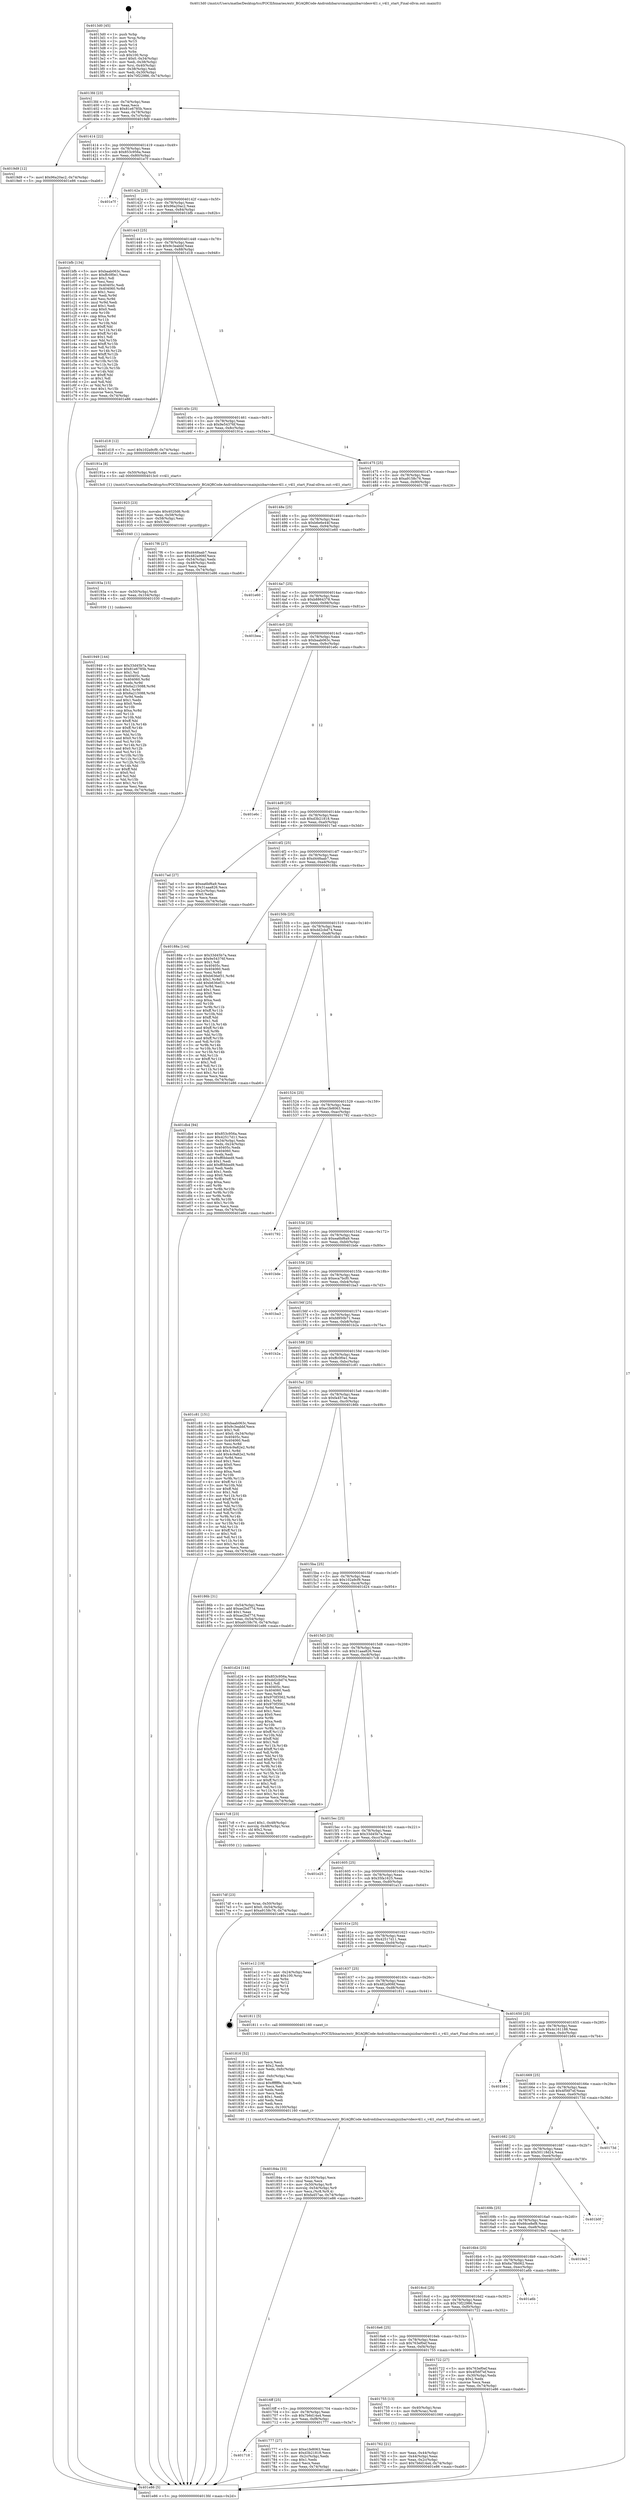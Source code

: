 digraph "0x4013d0" {
  label = "0x4013d0 (/mnt/c/Users/mathe/Desktop/tcc/POCII/binaries/extr_BGAQRCode-Androidzbarsrcmainjnizbarvideov4l1.c_v4l1_start_Final-ollvm.out::main(0))"
  labelloc = "t"
  node[shape=record]

  Entry [label="",width=0.3,height=0.3,shape=circle,fillcolor=black,style=filled]
  "0x4013fd" [label="{
     0x4013fd [23]\l
     | [instrs]\l
     &nbsp;&nbsp;0x4013fd \<+3\>: mov -0x74(%rbp),%eax\l
     &nbsp;&nbsp;0x401400 \<+2\>: mov %eax,%ecx\l
     &nbsp;&nbsp;0x401402 \<+6\>: sub $0x81e6785b,%ecx\l
     &nbsp;&nbsp;0x401408 \<+3\>: mov %eax,-0x78(%rbp)\l
     &nbsp;&nbsp;0x40140b \<+3\>: mov %ecx,-0x7c(%rbp)\l
     &nbsp;&nbsp;0x40140e \<+6\>: je 00000000004019d9 \<main+0x609\>\l
  }"]
  "0x4019d9" [label="{
     0x4019d9 [12]\l
     | [instrs]\l
     &nbsp;&nbsp;0x4019d9 \<+7\>: movl $0x96a20ac2,-0x74(%rbp)\l
     &nbsp;&nbsp;0x4019e0 \<+5\>: jmp 0000000000401e86 \<main+0xab6\>\l
  }"]
  "0x401414" [label="{
     0x401414 [22]\l
     | [instrs]\l
     &nbsp;&nbsp;0x401414 \<+5\>: jmp 0000000000401419 \<main+0x49\>\l
     &nbsp;&nbsp;0x401419 \<+3\>: mov -0x78(%rbp),%eax\l
     &nbsp;&nbsp;0x40141c \<+5\>: sub $0x853c956a,%eax\l
     &nbsp;&nbsp;0x401421 \<+3\>: mov %eax,-0x80(%rbp)\l
     &nbsp;&nbsp;0x401424 \<+6\>: je 0000000000401e7f \<main+0xaaf\>\l
  }"]
  Exit [label="",width=0.3,height=0.3,shape=circle,fillcolor=black,style=filled,peripheries=2]
  "0x401e7f" [label="{
     0x401e7f\l
  }", style=dashed]
  "0x40142a" [label="{
     0x40142a [25]\l
     | [instrs]\l
     &nbsp;&nbsp;0x40142a \<+5\>: jmp 000000000040142f \<main+0x5f\>\l
     &nbsp;&nbsp;0x40142f \<+3\>: mov -0x78(%rbp),%eax\l
     &nbsp;&nbsp;0x401432 \<+5\>: sub $0x96a20ac2,%eax\l
     &nbsp;&nbsp;0x401437 \<+6\>: mov %eax,-0x84(%rbp)\l
     &nbsp;&nbsp;0x40143d \<+6\>: je 0000000000401bfb \<main+0x82b\>\l
  }"]
  "0x401949" [label="{
     0x401949 [144]\l
     | [instrs]\l
     &nbsp;&nbsp;0x401949 \<+5\>: mov $0x33d45b7a,%eax\l
     &nbsp;&nbsp;0x40194e \<+5\>: mov $0x81e6785b,%esi\l
     &nbsp;&nbsp;0x401953 \<+2\>: mov $0x1,%cl\l
     &nbsp;&nbsp;0x401955 \<+7\>: mov 0x40405c,%edx\l
     &nbsp;&nbsp;0x40195c \<+8\>: mov 0x404060,%r8d\l
     &nbsp;&nbsp;0x401964 \<+3\>: mov %edx,%r9d\l
     &nbsp;&nbsp;0x401967 \<+7\>: add $0x6a215088,%r9d\l
     &nbsp;&nbsp;0x40196e \<+4\>: sub $0x1,%r9d\l
     &nbsp;&nbsp;0x401972 \<+7\>: sub $0x6a215088,%r9d\l
     &nbsp;&nbsp;0x401979 \<+4\>: imul %r9d,%edx\l
     &nbsp;&nbsp;0x40197d \<+3\>: and $0x1,%edx\l
     &nbsp;&nbsp;0x401980 \<+3\>: cmp $0x0,%edx\l
     &nbsp;&nbsp;0x401983 \<+4\>: sete %r10b\l
     &nbsp;&nbsp;0x401987 \<+4\>: cmp $0xa,%r8d\l
     &nbsp;&nbsp;0x40198b \<+4\>: setl %r11b\l
     &nbsp;&nbsp;0x40198f \<+3\>: mov %r10b,%bl\l
     &nbsp;&nbsp;0x401992 \<+3\>: xor $0xff,%bl\l
     &nbsp;&nbsp;0x401995 \<+3\>: mov %r11b,%r14b\l
     &nbsp;&nbsp;0x401998 \<+4\>: xor $0xff,%r14b\l
     &nbsp;&nbsp;0x40199c \<+3\>: xor $0x0,%cl\l
     &nbsp;&nbsp;0x40199f \<+3\>: mov %bl,%r15b\l
     &nbsp;&nbsp;0x4019a2 \<+4\>: and $0x0,%r15b\l
     &nbsp;&nbsp;0x4019a6 \<+3\>: and %cl,%r10b\l
     &nbsp;&nbsp;0x4019a9 \<+3\>: mov %r14b,%r12b\l
     &nbsp;&nbsp;0x4019ac \<+4\>: and $0x0,%r12b\l
     &nbsp;&nbsp;0x4019b0 \<+3\>: and %cl,%r11b\l
     &nbsp;&nbsp;0x4019b3 \<+3\>: or %r10b,%r15b\l
     &nbsp;&nbsp;0x4019b6 \<+3\>: or %r11b,%r12b\l
     &nbsp;&nbsp;0x4019b9 \<+3\>: xor %r12b,%r15b\l
     &nbsp;&nbsp;0x4019bc \<+3\>: or %r14b,%bl\l
     &nbsp;&nbsp;0x4019bf \<+3\>: xor $0xff,%bl\l
     &nbsp;&nbsp;0x4019c2 \<+3\>: or $0x0,%cl\l
     &nbsp;&nbsp;0x4019c5 \<+2\>: and %cl,%bl\l
     &nbsp;&nbsp;0x4019c7 \<+3\>: or %bl,%r15b\l
     &nbsp;&nbsp;0x4019ca \<+4\>: test $0x1,%r15b\l
     &nbsp;&nbsp;0x4019ce \<+3\>: cmovne %esi,%eax\l
     &nbsp;&nbsp;0x4019d1 \<+3\>: mov %eax,-0x74(%rbp)\l
     &nbsp;&nbsp;0x4019d4 \<+5\>: jmp 0000000000401e86 \<main+0xab6\>\l
  }"]
  "0x401bfb" [label="{
     0x401bfb [134]\l
     | [instrs]\l
     &nbsp;&nbsp;0x401bfb \<+5\>: mov $0xbaab063c,%eax\l
     &nbsp;&nbsp;0x401c00 \<+5\>: mov $0xffc0f0e1,%ecx\l
     &nbsp;&nbsp;0x401c05 \<+2\>: mov $0x1,%dl\l
     &nbsp;&nbsp;0x401c07 \<+2\>: xor %esi,%esi\l
     &nbsp;&nbsp;0x401c09 \<+7\>: mov 0x40405c,%edi\l
     &nbsp;&nbsp;0x401c10 \<+8\>: mov 0x404060,%r8d\l
     &nbsp;&nbsp;0x401c18 \<+3\>: sub $0x1,%esi\l
     &nbsp;&nbsp;0x401c1b \<+3\>: mov %edi,%r9d\l
     &nbsp;&nbsp;0x401c1e \<+3\>: add %esi,%r9d\l
     &nbsp;&nbsp;0x401c21 \<+4\>: imul %r9d,%edi\l
     &nbsp;&nbsp;0x401c25 \<+3\>: and $0x1,%edi\l
     &nbsp;&nbsp;0x401c28 \<+3\>: cmp $0x0,%edi\l
     &nbsp;&nbsp;0x401c2b \<+4\>: sete %r10b\l
     &nbsp;&nbsp;0x401c2f \<+4\>: cmp $0xa,%r8d\l
     &nbsp;&nbsp;0x401c33 \<+4\>: setl %r11b\l
     &nbsp;&nbsp;0x401c37 \<+3\>: mov %r10b,%bl\l
     &nbsp;&nbsp;0x401c3a \<+3\>: xor $0xff,%bl\l
     &nbsp;&nbsp;0x401c3d \<+3\>: mov %r11b,%r14b\l
     &nbsp;&nbsp;0x401c40 \<+4\>: xor $0xff,%r14b\l
     &nbsp;&nbsp;0x401c44 \<+3\>: xor $0x1,%dl\l
     &nbsp;&nbsp;0x401c47 \<+3\>: mov %bl,%r15b\l
     &nbsp;&nbsp;0x401c4a \<+4\>: and $0xff,%r15b\l
     &nbsp;&nbsp;0x401c4e \<+3\>: and %dl,%r10b\l
     &nbsp;&nbsp;0x401c51 \<+3\>: mov %r14b,%r12b\l
     &nbsp;&nbsp;0x401c54 \<+4\>: and $0xff,%r12b\l
     &nbsp;&nbsp;0x401c58 \<+3\>: and %dl,%r11b\l
     &nbsp;&nbsp;0x401c5b \<+3\>: or %r10b,%r15b\l
     &nbsp;&nbsp;0x401c5e \<+3\>: or %r11b,%r12b\l
     &nbsp;&nbsp;0x401c61 \<+3\>: xor %r12b,%r15b\l
     &nbsp;&nbsp;0x401c64 \<+3\>: or %r14b,%bl\l
     &nbsp;&nbsp;0x401c67 \<+3\>: xor $0xff,%bl\l
     &nbsp;&nbsp;0x401c6a \<+3\>: or $0x1,%dl\l
     &nbsp;&nbsp;0x401c6d \<+2\>: and %dl,%bl\l
     &nbsp;&nbsp;0x401c6f \<+3\>: or %bl,%r15b\l
     &nbsp;&nbsp;0x401c72 \<+4\>: test $0x1,%r15b\l
     &nbsp;&nbsp;0x401c76 \<+3\>: cmovne %ecx,%eax\l
     &nbsp;&nbsp;0x401c79 \<+3\>: mov %eax,-0x74(%rbp)\l
     &nbsp;&nbsp;0x401c7c \<+5\>: jmp 0000000000401e86 \<main+0xab6\>\l
  }"]
  "0x401443" [label="{
     0x401443 [25]\l
     | [instrs]\l
     &nbsp;&nbsp;0x401443 \<+5\>: jmp 0000000000401448 \<main+0x78\>\l
     &nbsp;&nbsp;0x401448 \<+3\>: mov -0x78(%rbp),%eax\l
     &nbsp;&nbsp;0x40144b \<+5\>: sub $0x9c3eabbf,%eax\l
     &nbsp;&nbsp;0x401450 \<+6\>: mov %eax,-0x88(%rbp)\l
     &nbsp;&nbsp;0x401456 \<+6\>: je 0000000000401d18 \<main+0x948\>\l
  }"]
  "0x40193a" [label="{
     0x40193a [15]\l
     | [instrs]\l
     &nbsp;&nbsp;0x40193a \<+4\>: mov -0x50(%rbp),%rdi\l
     &nbsp;&nbsp;0x40193e \<+6\>: mov %eax,-0x104(%rbp)\l
     &nbsp;&nbsp;0x401944 \<+5\>: call 0000000000401030 \<free@plt\>\l
     | [calls]\l
     &nbsp;&nbsp;0x401030 \{1\} (unknown)\l
  }"]
  "0x401d18" [label="{
     0x401d18 [12]\l
     | [instrs]\l
     &nbsp;&nbsp;0x401d18 \<+7\>: movl $0x102a9cf9,-0x74(%rbp)\l
     &nbsp;&nbsp;0x401d1f \<+5\>: jmp 0000000000401e86 \<main+0xab6\>\l
  }"]
  "0x40145c" [label="{
     0x40145c [25]\l
     | [instrs]\l
     &nbsp;&nbsp;0x40145c \<+5\>: jmp 0000000000401461 \<main+0x91\>\l
     &nbsp;&nbsp;0x401461 \<+3\>: mov -0x78(%rbp),%eax\l
     &nbsp;&nbsp;0x401464 \<+5\>: sub $0x9e54376f,%eax\l
     &nbsp;&nbsp;0x401469 \<+6\>: mov %eax,-0x8c(%rbp)\l
     &nbsp;&nbsp;0x40146f \<+6\>: je 000000000040191a \<main+0x54a\>\l
  }"]
  "0x401923" [label="{
     0x401923 [23]\l
     | [instrs]\l
     &nbsp;&nbsp;0x401923 \<+10\>: movabs $0x4020d6,%rdi\l
     &nbsp;&nbsp;0x40192d \<+3\>: mov %eax,-0x58(%rbp)\l
     &nbsp;&nbsp;0x401930 \<+3\>: mov -0x58(%rbp),%esi\l
     &nbsp;&nbsp;0x401933 \<+2\>: mov $0x0,%al\l
     &nbsp;&nbsp;0x401935 \<+5\>: call 0000000000401040 \<printf@plt\>\l
     | [calls]\l
     &nbsp;&nbsp;0x401040 \{1\} (unknown)\l
  }"]
  "0x40191a" [label="{
     0x40191a [9]\l
     | [instrs]\l
     &nbsp;&nbsp;0x40191a \<+4\>: mov -0x50(%rbp),%rdi\l
     &nbsp;&nbsp;0x40191e \<+5\>: call 00000000004013c0 \<v4l1_start\>\l
     | [calls]\l
     &nbsp;&nbsp;0x4013c0 \{1\} (/mnt/c/Users/mathe/Desktop/tcc/POCII/binaries/extr_BGAQRCode-Androidzbarsrcmainjnizbarvideov4l1.c_v4l1_start_Final-ollvm.out::v4l1_start)\l
  }"]
  "0x401475" [label="{
     0x401475 [25]\l
     | [instrs]\l
     &nbsp;&nbsp;0x401475 \<+5\>: jmp 000000000040147a \<main+0xaa\>\l
     &nbsp;&nbsp;0x40147a \<+3\>: mov -0x78(%rbp),%eax\l
     &nbsp;&nbsp;0x40147d \<+5\>: sub $0xa9158c76,%eax\l
     &nbsp;&nbsp;0x401482 \<+6\>: mov %eax,-0x90(%rbp)\l
     &nbsp;&nbsp;0x401488 \<+6\>: je 00000000004017f6 \<main+0x426\>\l
  }"]
  "0x40184a" [label="{
     0x40184a [33]\l
     | [instrs]\l
     &nbsp;&nbsp;0x40184a \<+6\>: mov -0x100(%rbp),%ecx\l
     &nbsp;&nbsp;0x401850 \<+3\>: imul %eax,%ecx\l
     &nbsp;&nbsp;0x401853 \<+4\>: mov -0x50(%rbp),%r8\l
     &nbsp;&nbsp;0x401857 \<+4\>: movslq -0x54(%rbp),%r9\l
     &nbsp;&nbsp;0x40185b \<+4\>: mov %ecx,(%r8,%r9,4)\l
     &nbsp;&nbsp;0x40185f \<+7\>: movl $0xfa457ae,-0x74(%rbp)\l
     &nbsp;&nbsp;0x401866 \<+5\>: jmp 0000000000401e86 \<main+0xab6\>\l
  }"]
  "0x4017f6" [label="{
     0x4017f6 [27]\l
     | [instrs]\l
     &nbsp;&nbsp;0x4017f6 \<+5\>: mov $0xd448aab7,%eax\l
     &nbsp;&nbsp;0x4017fb \<+5\>: mov $0x482a906f,%ecx\l
     &nbsp;&nbsp;0x401800 \<+3\>: mov -0x54(%rbp),%edx\l
     &nbsp;&nbsp;0x401803 \<+3\>: cmp -0x48(%rbp),%edx\l
     &nbsp;&nbsp;0x401806 \<+3\>: cmovl %ecx,%eax\l
     &nbsp;&nbsp;0x401809 \<+3\>: mov %eax,-0x74(%rbp)\l
     &nbsp;&nbsp;0x40180c \<+5\>: jmp 0000000000401e86 \<main+0xab6\>\l
  }"]
  "0x40148e" [label="{
     0x40148e [25]\l
     | [instrs]\l
     &nbsp;&nbsp;0x40148e \<+5\>: jmp 0000000000401493 \<main+0xc3\>\l
     &nbsp;&nbsp;0x401493 \<+3\>: mov -0x78(%rbp),%eax\l
     &nbsp;&nbsp;0x401496 \<+5\>: sub $0xb6e6e44f,%eax\l
     &nbsp;&nbsp;0x40149b \<+6\>: mov %eax,-0x94(%rbp)\l
     &nbsp;&nbsp;0x4014a1 \<+6\>: je 0000000000401e60 \<main+0xa90\>\l
  }"]
  "0x401816" [label="{
     0x401816 [52]\l
     | [instrs]\l
     &nbsp;&nbsp;0x401816 \<+2\>: xor %ecx,%ecx\l
     &nbsp;&nbsp;0x401818 \<+5\>: mov $0x2,%edx\l
     &nbsp;&nbsp;0x40181d \<+6\>: mov %edx,-0xfc(%rbp)\l
     &nbsp;&nbsp;0x401823 \<+1\>: cltd\l
     &nbsp;&nbsp;0x401824 \<+6\>: mov -0xfc(%rbp),%esi\l
     &nbsp;&nbsp;0x40182a \<+2\>: idiv %esi\l
     &nbsp;&nbsp;0x40182c \<+6\>: imul $0xfffffffe,%edx,%edx\l
     &nbsp;&nbsp;0x401832 \<+2\>: mov %ecx,%edi\l
     &nbsp;&nbsp;0x401834 \<+2\>: sub %edx,%edi\l
     &nbsp;&nbsp;0x401836 \<+2\>: mov %ecx,%edx\l
     &nbsp;&nbsp;0x401838 \<+3\>: sub $0x1,%edx\l
     &nbsp;&nbsp;0x40183b \<+2\>: add %edx,%edi\l
     &nbsp;&nbsp;0x40183d \<+2\>: sub %edi,%ecx\l
     &nbsp;&nbsp;0x40183f \<+6\>: mov %ecx,-0x100(%rbp)\l
     &nbsp;&nbsp;0x401845 \<+5\>: call 0000000000401160 \<next_i\>\l
     | [calls]\l
     &nbsp;&nbsp;0x401160 \{1\} (/mnt/c/Users/mathe/Desktop/tcc/POCII/binaries/extr_BGAQRCode-Androidzbarsrcmainjnizbarvideov4l1.c_v4l1_start_Final-ollvm.out::next_i)\l
  }"]
  "0x401e60" [label="{
     0x401e60\l
  }", style=dashed]
  "0x4014a7" [label="{
     0x4014a7 [25]\l
     | [instrs]\l
     &nbsp;&nbsp;0x4014a7 \<+5\>: jmp 00000000004014ac \<main+0xdc\>\l
     &nbsp;&nbsp;0x4014ac \<+3\>: mov -0x78(%rbp),%eax\l
     &nbsp;&nbsp;0x4014af \<+5\>: sub $0xb8864378,%eax\l
     &nbsp;&nbsp;0x4014b4 \<+6\>: mov %eax,-0x98(%rbp)\l
     &nbsp;&nbsp;0x4014ba \<+6\>: je 0000000000401bea \<main+0x81a\>\l
  }"]
  "0x4017df" [label="{
     0x4017df [23]\l
     | [instrs]\l
     &nbsp;&nbsp;0x4017df \<+4\>: mov %rax,-0x50(%rbp)\l
     &nbsp;&nbsp;0x4017e3 \<+7\>: movl $0x0,-0x54(%rbp)\l
     &nbsp;&nbsp;0x4017ea \<+7\>: movl $0xa9158c76,-0x74(%rbp)\l
     &nbsp;&nbsp;0x4017f1 \<+5\>: jmp 0000000000401e86 \<main+0xab6\>\l
  }"]
  "0x401bea" [label="{
     0x401bea\l
  }", style=dashed]
  "0x4014c0" [label="{
     0x4014c0 [25]\l
     | [instrs]\l
     &nbsp;&nbsp;0x4014c0 \<+5\>: jmp 00000000004014c5 \<main+0xf5\>\l
     &nbsp;&nbsp;0x4014c5 \<+3\>: mov -0x78(%rbp),%eax\l
     &nbsp;&nbsp;0x4014c8 \<+5\>: sub $0xbaab063c,%eax\l
     &nbsp;&nbsp;0x4014cd \<+6\>: mov %eax,-0x9c(%rbp)\l
     &nbsp;&nbsp;0x4014d3 \<+6\>: je 0000000000401e6c \<main+0xa9c\>\l
  }"]
  "0x401718" [label="{
     0x401718\l
  }", style=dashed]
  "0x401e6c" [label="{
     0x401e6c\l
  }", style=dashed]
  "0x4014d9" [label="{
     0x4014d9 [25]\l
     | [instrs]\l
     &nbsp;&nbsp;0x4014d9 \<+5\>: jmp 00000000004014de \<main+0x10e\>\l
     &nbsp;&nbsp;0x4014de \<+3\>: mov -0x78(%rbp),%eax\l
     &nbsp;&nbsp;0x4014e1 \<+5\>: sub $0xd3b21818,%eax\l
     &nbsp;&nbsp;0x4014e6 \<+6\>: mov %eax,-0xa0(%rbp)\l
     &nbsp;&nbsp;0x4014ec \<+6\>: je 00000000004017ad \<main+0x3dd\>\l
  }"]
  "0x401777" [label="{
     0x401777 [27]\l
     | [instrs]\l
     &nbsp;&nbsp;0x401777 \<+5\>: mov $0xe1fe8063,%eax\l
     &nbsp;&nbsp;0x40177c \<+5\>: mov $0xd3b21818,%ecx\l
     &nbsp;&nbsp;0x401781 \<+3\>: mov -0x2c(%rbp),%edx\l
     &nbsp;&nbsp;0x401784 \<+3\>: cmp $0x1,%edx\l
     &nbsp;&nbsp;0x401787 \<+3\>: cmovl %ecx,%eax\l
     &nbsp;&nbsp;0x40178a \<+3\>: mov %eax,-0x74(%rbp)\l
     &nbsp;&nbsp;0x40178d \<+5\>: jmp 0000000000401e86 \<main+0xab6\>\l
  }"]
  "0x4017ad" [label="{
     0x4017ad [27]\l
     | [instrs]\l
     &nbsp;&nbsp;0x4017ad \<+5\>: mov $0xea6bf6a9,%eax\l
     &nbsp;&nbsp;0x4017b2 \<+5\>: mov $0x31aaa826,%ecx\l
     &nbsp;&nbsp;0x4017b7 \<+3\>: mov -0x2c(%rbp),%edx\l
     &nbsp;&nbsp;0x4017ba \<+3\>: cmp $0x0,%edx\l
     &nbsp;&nbsp;0x4017bd \<+3\>: cmove %ecx,%eax\l
     &nbsp;&nbsp;0x4017c0 \<+3\>: mov %eax,-0x74(%rbp)\l
     &nbsp;&nbsp;0x4017c3 \<+5\>: jmp 0000000000401e86 \<main+0xab6\>\l
  }"]
  "0x4014f2" [label="{
     0x4014f2 [25]\l
     | [instrs]\l
     &nbsp;&nbsp;0x4014f2 \<+5\>: jmp 00000000004014f7 \<main+0x127\>\l
     &nbsp;&nbsp;0x4014f7 \<+3\>: mov -0x78(%rbp),%eax\l
     &nbsp;&nbsp;0x4014fa \<+5\>: sub $0xd448aab7,%eax\l
     &nbsp;&nbsp;0x4014ff \<+6\>: mov %eax,-0xa4(%rbp)\l
     &nbsp;&nbsp;0x401505 \<+6\>: je 000000000040188a \<main+0x4ba\>\l
  }"]
  "0x401762" [label="{
     0x401762 [21]\l
     | [instrs]\l
     &nbsp;&nbsp;0x401762 \<+3\>: mov %eax,-0x44(%rbp)\l
     &nbsp;&nbsp;0x401765 \<+3\>: mov -0x44(%rbp),%eax\l
     &nbsp;&nbsp;0x401768 \<+3\>: mov %eax,-0x2c(%rbp)\l
     &nbsp;&nbsp;0x40176b \<+7\>: movl $0x7b6d14a4,-0x74(%rbp)\l
     &nbsp;&nbsp;0x401772 \<+5\>: jmp 0000000000401e86 \<main+0xab6\>\l
  }"]
  "0x40188a" [label="{
     0x40188a [144]\l
     | [instrs]\l
     &nbsp;&nbsp;0x40188a \<+5\>: mov $0x33d45b7a,%eax\l
     &nbsp;&nbsp;0x40188f \<+5\>: mov $0x9e54376f,%ecx\l
     &nbsp;&nbsp;0x401894 \<+2\>: mov $0x1,%dl\l
     &nbsp;&nbsp;0x401896 \<+7\>: mov 0x40405c,%esi\l
     &nbsp;&nbsp;0x40189d \<+7\>: mov 0x404060,%edi\l
     &nbsp;&nbsp;0x4018a4 \<+3\>: mov %esi,%r8d\l
     &nbsp;&nbsp;0x4018a7 \<+7\>: sub $0xb636ef31,%r8d\l
     &nbsp;&nbsp;0x4018ae \<+4\>: sub $0x1,%r8d\l
     &nbsp;&nbsp;0x4018b2 \<+7\>: add $0xb636ef31,%r8d\l
     &nbsp;&nbsp;0x4018b9 \<+4\>: imul %r8d,%esi\l
     &nbsp;&nbsp;0x4018bd \<+3\>: and $0x1,%esi\l
     &nbsp;&nbsp;0x4018c0 \<+3\>: cmp $0x0,%esi\l
     &nbsp;&nbsp;0x4018c3 \<+4\>: sete %r9b\l
     &nbsp;&nbsp;0x4018c7 \<+3\>: cmp $0xa,%edi\l
     &nbsp;&nbsp;0x4018ca \<+4\>: setl %r10b\l
     &nbsp;&nbsp;0x4018ce \<+3\>: mov %r9b,%r11b\l
     &nbsp;&nbsp;0x4018d1 \<+4\>: xor $0xff,%r11b\l
     &nbsp;&nbsp;0x4018d5 \<+3\>: mov %r10b,%bl\l
     &nbsp;&nbsp;0x4018d8 \<+3\>: xor $0xff,%bl\l
     &nbsp;&nbsp;0x4018db \<+3\>: xor $0x1,%dl\l
     &nbsp;&nbsp;0x4018de \<+3\>: mov %r11b,%r14b\l
     &nbsp;&nbsp;0x4018e1 \<+4\>: and $0xff,%r14b\l
     &nbsp;&nbsp;0x4018e5 \<+3\>: and %dl,%r9b\l
     &nbsp;&nbsp;0x4018e8 \<+3\>: mov %bl,%r15b\l
     &nbsp;&nbsp;0x4018eb \<+4\>: and $0xff,%r15b\l
     &nbsp;&nbsp;0x4018ef \<+3\>: and %dl,%r10b\l
     &nbsp;&nbsp;0x4018f2 \<+3\>: or %r9b,%r14b\l
     &nbsp;&nbsp;0x4018f5 \<+3\>: or %r10b,%r15b\l
     &nbsp;&nbsp;0x4018f8 \<+3\>: xor %r15b,%r14b\l
     &nbsp;&nbsp;0x4018fb \<+3\>: or %bl,%r11b\l
     &nbsp;&nbsp;0x4018fe \<+4\>: xor $0xff,%r11b\l
     &nbsp;&nbsp;0x401902 \<+3\>: or $0x1,%dl\l
     &nbsp;&nbsp;0x401905 \<+3\>: and %dl,%r11b\l
     &nbsp;&nbsp;0x401908 \<+3\>: or %r11b,%r14b\l
     &nbsp;&nbsp;0x40190b \<+4\>: test $0x1,%r14b\l
     &nbsp;&nbsp;0x40190f \<+3\>: cmovne %ecx,%eax\l
     &nbsp;&nbsp;0x401912 \<+3\>: mov %eax,-0x74(%rbp)\l
     &nbsp;&nbsp;0x401915 \<+5\>: jmp 0000000000401e86 \<main+0xab6\>\l
  }"]
  "0x40150b" [label="{
     0x40150b [25]\l
     | [instrs]\l
     &nbsp;&nbsp;0x40150b \<+5\>: jmp 0000000000401510 \<main+0x140\>\l
     &nbsp;&nbsp;0x401510 \<+3\>: mov -0x78(%rbp),%eax\l
     &nbsp;&nbsp;0x401513 \<+5\>: sub $0xdd2cbd74,%eax\l
     &nbsp;&nbsp;0x401518 \<+6\>: mov %eax,-0xa8(%rbp)\l
     &nbsp;&nbsp;0x40151e \<+6\>: je 0000000000401db4 \<main+0x9e4\>\l
  }"]
  "0x4016ff" [label="{
     0x4016ff [25]\l
     | [instrs]\l
     &nbsp;&nbsp;0x4016ff \<+5\>: jmp 0000000000401704 \<main+0x334\>\l
     &nbsp;&nbsp;0x401704 \<+3\>: mov -0x78(%rbp),%eax\l
     &nbsp;&nbsp;0x401707 \<+5\>: sub $0x7b6d14a4,%eax\l
     &nbsp;&nbsp;0x40170c \<+6\>: mov %eax,-0xf8(%rbp)\l
     &nbsp;&nbsp;0x401712 \<+6\>: je 0000000000401777 \<main+0x3a7\>\l
  }"]
  "0x401db4" [label="{
     0x401db4 [94]\l
     | [instrs]\l
     &nbsp;&nbsp;0x401db4 \<+5\>: mov $0x853c956a,%eax\l
     &nbsp;&nbsp;0x401db9 \<+5\>: mov $0x42517d11,%ecx\l
     &nbsp;&nbsp;0x401dbe \<+3\>: mov -0x34(%rbp),%edx\l
     &nbsp;&nbsp;0x401dc1 \<+3\>: mov %edx,-0x24(%rbp)\l
     &nbsp;&nbsp;0x401dc4 \<+7\>: mov 0x40405c,%edx\l
     &nbsp;&nbsp;0x401dcb \<+7\>: mov 0x404060,%esi\l
     &nbsp;&nbsp;0x401dd2 \<+2\>: mov %edx,%edi\l
     &nbsp;&nbsp;0x401dd4 \<+6\>: sub $0xff0bbed9,%edi\l
     &nbsp;&nbsp;0x401dda \<+3\>: sub $0x1,%edi\l
     &nbsp;&nbsp;0x401ddd \<+6\>: add $0xff0bbed9,%edi\l
     &nbsp;&nbsp;0x401de3 \<+3\>: imul %edi,%edx\l
     &nbsp;&nbsp;0x401de6 \<+3\>: and $0x1,%edx\l
     &nbsp;&nbsp;0x401de9 \<+3\>: cmp $0x0,%edx\l
     &nbsp;&nbsp;0x401dec \<+4\>: sete %r8b\l
     &nbsp;&nbsp;0x401df0 \<+3\>: cmp $0xa,%esi\l
     &nbsp;&nbsp;0x401df3 \<+4\>: setl %r9b\l
     &nbsp;&nbsp;0x401df7 \<+3\>: mov %r8b,%r10b\l
     &nbsp;&nbsp;0x401dfa \<+3\>: and %r9b,%r10b\l
     &nbsp;&nbsp;0x401dfd \<+3\>: xor %r9b,%r8b\l
     &nbsp;&nbsp;0x401e00 \<+3\>: or %r8b,%r10b\l
     &nbsp;&nbsp;0x401e03 \<+4\>: test $0x1,%r10b\l
     &nbsp;&nbsp;0x401e07 \<+3\>: cmovne %ecx,%eax\l
     &nbsp;&nbsp;0x401e0a \<+3\>: mov %eax,-0x74(%rbp)\l
     &nbsp;&nbsp;0x401e0d \<+5\>: jmp 0000000000401e86 \<main+0xab6\>\l
  }"]
  "0x401524" [label="{
     0x401524 [25]\l
     | [instrs]\l
     &nbsp;&nbsp;0x401524 \<+5\>: jmp 0000000000401529 \<main+0x159\>\l
     &nbsp;&nbsp;0x401529 \<+3\>: mov -0x78(%rbp),%eax\l
     &nbsp;&nbsp;0x40152c \<+5\>: sub $0xe1fe8063,%eax\l
     &nbsp;&nbsp;0x401531 \<+6\>: mov %eax,-0xac(%rbp)\l
     &nbsp;&nbsp;0x401537 \<+6\>: je 0000000000401792 \<main+0x3c2\>\l
  }"]
  "0x401755" [label="{
     0x401755 [13]\l
     | [instrs]\l
     &nbsp;&nbsp;0x401755 \<+4\>: mov -0x40(%rbp),%rax\l
     &nbsp;&nbsp;0x401759 \<+4\>: mov 0x8(%rax),%rdi\l
     &nbsp;&nbsp;0x40175d \<+5\>: call 0000000000401060 \<atoi@plt\>\l
     | [calls]\l
     &nbsp;&nbsp;0x401060 \{1\} (unknown)\l
  }"]
  "0x401792" [label="{
     0x401792\l
  }", style=dashed]
  "0x40153d" [label="{
     0x40153d [25]\l
     | [instrs]\l
     &nbsp;&nbsp;0x40153d \<+5\>: jmp 0000000000401542 \<main+0x172\>\l
     &nbsp;&nbsp;0x401542 \<+3\>: mov -0x78(%rbp),%eax\l
     &nbsp;&nbsp;0x401545 \<+5\>: sub $0xea6bf6a9,%eax\l
     &nbsp;&nbsp;0x40154a \<+6\>: mov %eax,-0xb0(%rbp)\l
     &nbsp;&nbsp;0x401550 \<+6\>: je 0000000000401bde \<main+0x80e\>\l
  }"]
  "0x4013d0" [label="{
     0x4013d0 [45]\l
     | [instrs]\l
     &nbsp;&nbsp;0x4013d0 \<+1\>: push %rbp\l
     &nbsp;&nbsp;0x4013d1 \<+3\>: mov %rsp,%rbp\l
     &nbsp;&nbsp;0x4013d4 \<+2\>: push %r15\l
     &nbsp;&nbsp;0x4013d6 \<+2\>: push %r14\l
     &nbsp;&nbsp;0x4013d8 \<+2\>: push %r12\l
     &nbsp;&nbsp;0x4013da \<+1\>: push %rbx\l
     &nbsp;&nbsp;0x4013db \<+7\>: sub $0x100,%rsp\l
     &nbsp;&nbsp;0x4013e2 \<+7\>: movl $0x0,-0x34(%rbp)\l
     &nbsp;&nbsp;0x4013e9 \<+3\>: mov %edi,-0x38(%rbp)\l
     &nbsp;&nbsp;0x4013ec \<+4\>: mov %rsi,-0x40(%rbp)\l
     &nbsp;&nbsp;0x4013f0 \<+3\>: mov -0x38(%rbp),%edi\l
     &nbsp;&nbsp;0x4013f3 \<+3\>: mov %edi,-0x30(%rbp)\l
     &nbsp;&nbsp;0x4013f6 \<+7\>: movl $0x70f22986,-0x74(%rbp)\l
  }"]
  "0x401bde" [label="{
     0x401bde\l
  }", style=dashed]
  "0x401556" [label="{
     0x401556 [25]\l
     | [instrs]\l
     &nbsp;&nbsp;0x401556 \<+5\>: jmp 000000000040155b \<main+0x18b\>\l
     &nbsp;&nbsp;0x40155b \<+3\>: mov -0x78(%rbp),%eax\l
     &nbsp;&nbsp;0x40155e \<+5\>: sub $0xeca7bcf0,%eax\l
     &nbsp;&nbsp;0x401563 \<+6\>: mov %eax,-0xb4(%rbp)\l
     &nbsp;&nbsp;0x401569 \<+6\>: je 0000000000401ba3 \<main+0x7d3\>\l
  }"]
  "0x401e86" [label="{
     0x401e86 [5]\l
     | [instrs]\l
     &nbsp;&nbsp;0x401e86 \<+5\>: jmp 00000000004013fd \<main+0x2d\>\l
  }"]
  "0x401ba3" [label="{
     0x401ba3\l
  }", style=dashed]
  "0x40156f" [label="{
     0x40156f [25]\l
     | [instrs]\l
     &nbsp;&nbsp;0x40156f \<+5\>: jmp 0000000000401574 \<main+0x1a4\>\l
     &nbsp;&nbsp;0x401574 \<+3\>: mov -0x78(%rbp),%eax\l
     &nbsp;&nbsp;0x401577 \<+5\>: sub $0xfd950b71,%eax\l
     &nbsp;&nbsp;0x40157c \<+6\>: mov %eax,-0xb8(%rbp)\l
     &nbsp;&nbsp;0x401582 \<+6\>: je 0000000000401b2a \<main+0x75a\>\l
  }"]
  "0x4016e6" [label="{
     0x4016e6 [25]\l
     | [instrs]\l
     &nbsp;&nbsp;0x4016e6 \<+5\>: jmp 00000000004016eb \<main+0x31b\>\l
     &nbsp;&nbsp;0x4016eb \<+3\>: mov -0x78(%rbp),%eax\l
     &nbsp;&nbsp;0x4016ee \<+5\>: sub $0x763ef0ef,%eax\l
     &nbsp;&nbsp;0x4016f3 \<+6\>: mov %eax,-0xf4(%rbp)\l
     &nbsp;&nbsp;0x4016f9 \<+6\>: je 0000000000401755 \<main+0x385\>\l
  }"]
  "0x401b2a" [label="{
     0x401b2a\l
  }", style=dashed]
  "0x401588" [label="{
     0x401588 [25]\l
     | [instrs]\l
     &nbsp;&nbsp;0x401588 \<+5\>: jmp 000000000040158d \<main+0x1bd\>\l
     &nbsp;&nbsp;0x40158d \<+3\>: mov -0x78(%rbp),%eax\l
     &nbsp;&nbsp;0x401590 \<+5\>: sub $0xffc0f0e1,%eax\l
     &nbsp;&nbsp;0x401595 \<+6\>: mov %eax,-0xbc(%rbp)\l
     &nbsp;&nbsp;0x40159b \<+6\>: je 0000000000401c81 \<main+0x8b1\>\l
  }"]
  "0x401722" [label="{
     0x401722 [27]\l
     | [instrs]\l
     &nbsp;&nbsp;0x401722 \<+5\>: mov $0x763ef0ef,%eax\l
     &nbsp;&nbsp;0x401727 \<+5\>: mov $0x4f56f7ef,%ecx\l
     &nbsp;&nbsp;0x40172c \<+3\>: mov -0x30(%rbp),%edx\l
     &nbsp;&nbsp;0x40172f \<+3\>: cmp $0x2,%edx\l
     &nbsp;&nbsp;0x401732 \<+3\>: cmovne %ecx,%eax\l
     &nbsp;&nbsp;0x401735 \<+3\>: mov %eax,-0x74(%rbp)\l
     &nbsp;&nbsp;0x401738 \<+5\>: jmp 0000000000401e86 \<main+0xab6\>\l
  }"]
  "0x401c81" [label="{
     0x401c81 [151]\l
     | [instrs]\l
     &nbsp;&nbsp;0x401c81 \<+5\>: mov $0xbaab063c,%eax\l
     &nbsp;&nbsp;0x401c86 \<+5\>: mov $0x9c3eabbf,%ecx\l
     &nbsp;&nbsp;0x401c8b \<+2\>: mov $0x1,%dl\l
     &nbsp;&nbsp;0x401c8d \<+7\>: movl $0x0,-0x34(%rbp)\l
     &nbsp;&nbsp;0x401c94 \<+7\>: mov 0x40405c,%esi\l
     &nbsp;&nbsp;0x401c9b \<+7\>: mov 0x404060,%edi\l
     &nbsp;&nbsp;0x401ca2 \<+3\>: mov %esi,%r8d\l
     &nbsp;&nbsp;0x401ca5 \<+7\>: sub $0x4c9a82e2,%r8d\l
     &nbsp;&nbsp;0x401cac \<+4\>: sub $0x1,%r8d\l
     &nbsp;&nbsp;0x401cb0 \<+7\>: add $0x4c9a82e2,%r8d\l
     &nbsp;&nbsp;0x401cb7 \<+4\>: imul %r8d,%esi\l
     &nbsp;&nbsp;0x401cbb \<+3\>: and $0x1,%esi\l
     &nbsp;&nbsp;0x401cbe \<+3\>: cmp $0x0,%esi\l
     &nbsp;&nbsp;0x401cc1 \<+4\>: sete %r9b\l
     &nbsp;&nbsp;0x401cc5 \<+3\>: cmp $0xa,%edi\l
     &nbsp;&nbsp;0x401cc8 \<+4\>: setl %r10b\l
     &nbsp;&nbsp;0x401ccc \<+3\>: mov %r9b,%r11b\l
     &nbsp;&nbsp;0x401ccf \<+4\>: xor $0xff,%r11b\l
     &nbsp;&nbsp;0x401cd3 \<+3\>: mov %r10b,%bl\l
     &nbsp;&nbsp;0x401cd6 \<+3\>: xor $0xff,%bl\l
     &nbsp;&nbsp;0x401cd9 \<+3\>: xor $0x1,%dl\l
     &nbsp;&nbsp;0x401cdc \<+3\>: mov %r11b,%r14b\l
     &nbsp;&nbsp;0x401cdf \<+4\>: and $0xff,%r14b\l
     &nbsp;&nbsp;0x401ce3 \<+3\>: and %dl,%r9b\l
     &nbsp;&nbsp;0x401ce6 \<+3\>: mov %bl,%r15b\l
     &nbsp;&nbsp;0x401ce9 \<+4\>: and $0xff,%r15b\l
     &nbsp;&nbsp;0x401ced \<+3\>: and %dl,%r10b\l
     &nbsp;&nbsp;0x401cf0 \<+3\>: or %r9b,%r14b\l
     &nbsp;&nbsp;0x401cf3 \<+3\>: or %r10b,%r15b\l
     &nbsp;&nbsp;0x401cf6 \<+3\>: xor %r15b,%r14b\l
     &nbsp;&nbsp;0x401cf9 \<+3\>: or %bl,%r11b\l
     &nbsp;&nbsp;0x401cfc \<+4\>: xor $0xff,%r11b\l
     &nbsp;&nbsp;0x401d00 \<+3\>: or $0x1,%dl\l
     &nbsp;&nbsp;0x401d03 \<+3\>: and %dl,%r11b\l
     &nbsp;&nbsp;0x401d06 \<+3\>: or %r11b,%r14b\l
     &nbsp;&nbsp;0x401d09 \<+4\>: test $0x1,%r14b\l
     &nbsp;&nbsp;0x401d0d \<+3\>: cmovne %ecx,%eax\l
     &nbsp;&nbsp;0x401d10 \<+3\>: mov %eax,-0x74(%rbp)\l
     &nbsp;&nbsp;0x401d13 \<+5\>: jmp 0000000000401e86 \<main+0xab6\>\l
  }"]
  "0x4015a1" [label="{
     0x4015a1 [25]\l
     | [instrs]\l
     &nbsp;&nbsp;0x4015a1 \<+5\>: jmp 00000000004015a6 \<main+0x1d6\>\l
     &nbsp;&nbsp;0x4015a6 \<+3\>: mov -0x78(%rbp),%eax\l
     &nbsp;&nbsp;0x4015a9 \<+5\>: sub $0xfa457ae,%eax\l
     &nbsp;&nbsp;0x4015ae \<+6\>: mov %eax,-0xc0(%rbp)\l
     &nbsp;&nbsp;0x4015b4 \<+6\>: je 000000000040186b \<main+0x49b\>\l
  }"]
  "0x4016cd" [label="{
     0x4016cd [25]\l
     | [instrs]\l
     &nbsp;&nbsp;0x4016cd \<+5\>: jmp 00000000004016d2 \<main+0x302\>\l
     &nbsp;&nbsp;0x4016d2 \<+3\>: mov -0x78(%rbp),%eax\l
     &nbsp;&nbsp;0x4016d5 \<+5\>: sub $0x70f22986,%eax\l
     &nbsp;&nbsp;0x4016da \<+6\>: mov %eax,-0xf0(%rbp)\l
     &nbsp;&nbsp;0x4016e0 \<+6\>: je 0000000000401722 \<main+0x352\>\l
  }"]
  "0x40186b" [label="{
     0x40186b [31]\l
     | [instrs]\l
     &nbsp;&nbsp;0x40186b \<+3\>: mov -0x54(%rbp),%eax\l
     &nbsp;&nbsp;0x40186e \<+5\>: add $0xae2bd77d,%eax\l
     &nbsp;&nbsp;0x401873 \<+3\>: add $0x1,%eax\l
     &nbsp;&nbsp;0x401876 \<+5\>: sub $0xae2bd77d,%eax\l
     &nbsp;&nbsp;0x40187b \<+3\>: mov %eax,-0x54(%rbp)\l
     &nbsp;&nbsp;0x40187e \<+7\>: movl $0xa9158c76,-0x74(%rbp)\l
     &nbsp;&nbsp;0x401885 \<+5\>: jmp 0000000000401e86 \<main+0xab6\>\l
  }"]
  "0x4015ba" [label="{
     0x4015ba [25]\l
     | [instrs]\l
     &nbsp;&nbsp;0x4015ba \<+5\>: jmp 00000000004015bf \<main+0x1ef\>\l
     &nbsp;&nbsp;0x4015bf \<+3\>: mov -0x78(%rbp),%eax\l
     &nbsp;&nbsp;0x4015c2 \<+5\>: sub $0x102a9cf9,%eax\l
     &nbsp;&nbsp;0x4015c7 \<+6\>: mov %eax,-0xc4(%rbp)\l
     &nbsp;&nbsp;0x4015cd \<+6\>: je 0000000000401d24 \<main+0x954\>\l
  }"]
  "0x401a6b" [label="{
     0x401a6b\l
  }", style=dashed]
  "0x401d24" [label="{
     0x401d24 [144]\l
     | [instrs]\l
     &nbsp;&nbsp;0x401d24 \<+5\>: mov $0x853c956a,%eax\l
     &nbsp;&nbsp;0x401d29 \<+5\>: mov $0xdd2cbd74,%ecx\l
     &nbsp;&nbsp;0x401d2e \<+2\>: mov $0x1,%dl\l
     &nbsp;&nbsp;0x401d30 \<+7\>: mov 0x40405c,%esi\l
     &nbsp;&nbsp;0x401d37 \<+7\>: mov 0x404060,%edi\l
     &nbsp;&nbsp;0x401d3e \<+3\>: mov %esi,%r8d\l
     &nbsp;&nbsp;0x401d41 \<+7\>: sub $0x970f3562,%r8d\l
     &nbsp;&nbsp;0x401d48 \<+4\>: sub $0x1,%r8d\l
     &nbsp;&nbsp;0x401d4c \<+7\>: add $0x970f3562,%r8d\l
     &nbsp;&nbsp;0x401d53 \<+4\>: imul %r8d,%esi\l
     &nbsp;&nbsp;0x401d57 \<+3\>: and $0x1,%esi\l
     &nbsp;&nbsp;0x401d5a \<+3\>: cmp $0x0,%esi\l
     &nbsp;&nbsp;0x401d5d \<+4\>: sete %r9b\l
     &nbsp;&nbsp;0x401d61 \<+3\>: cmp $0xa,%edi\l
     &nbsp;&nbsp;0x401d64 \<+4\>: setl %r10b\l
     &nbsp;&nbsp;0x401d68 \<+3\>: mov %r9b,%r11b\l
     &nbsp;&nbsp;0x401d6b \<+4\>: xor $0xff,%r11b\l
     &nbsp;&nbsp;0x401d6f \<+3\>: mov %r10b,%bl\l
     &nbsp;&nbsp;0x401d72 \<+3\>: xor $0xff,%bl\l
     &nbsp;&nbsp;0x401d75 \<+3\>: xor $0x1,%dl\l
     &nbsp;&nbsp;0x401d78 \<+3\>: mov %r11b,%r14b\l
     &nbsp;&nbsp;0x401d7b \<+4\>: and $0xff,%r14b\l
     &nbsp;&nbsp;0x401d7f \<+3\>: and %dl,%r9b\l
     &nbsp;&nbsp;0x401d82 \<+3\>: mov %bl,%r15b\l
     &nbsp;&nbsp;0x401d85 \<+4\>: and $0xff,%r15b\l
     &nbsp;&nbsp;0x401d89 \<+3\>: and %dl,%r10b\l
     &nbsp;&nbsp;0x401d8c \<+3\>: or %r9b,%r14b\l
     &nbsp;&nbsp;0x401d8f \<+3\>: or %r10b,%r15b\l
     &nbsp;&nbsp;0x401d92 \<+3\>: xor %r15b,%r14b\l
     &nbsp;&nbsp;0x401d95 \<+3\>: or %bl,%r11b\l
     &nbsp;&nbsp;0x401d98 \<+4\>: xor $0xff,%r11b\l
     &nbsp;&nbsp;0x401d9c \<+3\>: or $0x1,%dl\l
     &nbsp;&nbsp;0x401d9f \<+3\>: and %dl,%r11b\l
     &nbsp;&nbsp;0x401da2 \<+3\>: or %r11b,%r14b\l
     &nbsp;&nbsp;0x401da5 \<+4\>: test $0x1,%r14b\l
     &nbsp;&nbsp;0x401da9 \<+3\>: cmovne %ecx,%eax\l
     &nbsp;&nbsp;0x401dac \<+3\>: mov %eax,-0x74(%rbp)\l
     &nbsp;&nbsp;0x401daf \<+5\>: jmp 0000000000401e86 \<main+0xab6\>\l
  }"]
  "0x4015d3" [label="{
     0x4015d3 [25]\l
     | [instrs]\l
     &nbsp;&nbsp;0x4015d3 \<+5\>: jmp 00000000004015d8 \<main+0x208\>\l
     &nbsp;&nbsp;0x4015d8 \<+3\>: mov -0x78(%rbp),%eax\l
     &nbsp;&nbsp;0x4015db \<+5\>: sub $0x31aaa826,%eax\l
     &nbsp;&nbsp;0x4015e0 \<+6\>: mov %eax,-0xc8(%rbp)\l
     &nbsp;&nbsp;0x4015e6 \<+6\>: je 00000000004017c8 \<main+0x3f8\>\l
  }"]
  "0x4016b4" [label="{
     0x4016b4 [25]\l
     | [instrs]\l
     &nbsp;&nbsp;0x4016b4 \<+5\>: jmp 00000000004016b9 \<main+0x2e9\>\l
     &nbsp;&nbsp;0x4016b9 \<+3\>: mov -0x78(%rbp),%eax\l
     &nbsp;&nbsp;0x4016bc \<+5\>: sub $0x6a79b062,%eax\l
     &nbsp;&nbsp;0x4016c1 \<+6\>: mov %eax,-0xec(%rbp)\l
     &nbsp;&nbsp;0x4016c7 \<+6\>: je 0000000000401a6b \<main+0x69b\>\l
  }"]
  "0x4017c8" [label="{
     0x4017c8 [23]\l
     | [instrs]\l
     &nbsp;&nbsp;0x4017c8 \<+7\>: movl $0x1,-0x48(%rbp)\l
     &nbsp;&nbsp;0x4017cf \<+4\>: movslq -0x48(%rbp),%rax\l
     &nbsp;&nbsp;0x4017d3 \<+4\>: shl $0x2,%rax\l
     &nbsp;&nbsp;0x4017d7 \<+3\>: mov %rax,%rdi\l
     &nbsp;&nbsp;0x4017da \<+5\>: call 0000000000401050 \<malloc@plt\>\l
     | [calls]\l
     &nbsp;&nbsp;0x401050 \{1\} (unknown)\l
  }"]
  "0x4015ec" [label="{
     0x4015ec [25]\l
     | [instrs]\l
     &nbsp;&nbsp;0x4015ec \<+5\>: jmp 00000000004015f1 \<main+0x221\>\l
     &nbsp;&nbsp;0x4015f1 \<+3\>: mov -0x78(%rbp),%eax\l
     &nbsp;&nbsp;0x4015f4 \<+5\>: sub $0x33d45b7a,%eax\l
     &nbsp;&nbsp;0x4015f9 \<+6\>: mov %eax,-0xcc(%rbp)\l
     &nbsp;&nbsp;0x4015ff \<+6\>: je 0000000000401e25 \<main+0xa55\>\l
  }"]
  "0x4019e5" [label="{
     0x4019e5\l
  }", style=dashed]
  "0x401e25" [label="{
     0x401e25\l
  }", style=dashed]
  "0x401605" [label="{
     0x401605 [25]\l
     | [instrs]\l
     &nbsp;&nbsp;0x401605 \<+5\>: jmp 000000000040160a \<main+0x23a\>\l
     &nbsp;&nbsp;0x40160a \<+3\>: mov -0x78(%rbp),%eax\l
     &nbsp;&nbsp;0x40160d \<+5\>: sub $0x35fa1625,%eax\l
     &nbsp;&nbsp;0x401612 \<+6\>: mov %eax,-0xd0(%rbp)\l
     &nbsp;&nbsp;0x401618 \<+6\>: je 0000000000401a13 \<main+0x643\>\l
  }"]
  "0x40169b" [label="{
     0x40169b [25]\l
     | [instrs]\l
     &nbsp;&nbsp;0x40169b \<+5\>: jmp 00000000004016a0 \<main+0x2d0\>\l
     &nbsp;&nbsp;0x4016a0 \<+3\>: mov -0x78(%rbp),%eax\l
     &nbsp;&nbsp;0x4016a3 \<+5\>: sub $0x66ce8ef8,%eax\l
     &nbsp;&nbsp;0x4016a8 \<+6\>: mov %eax,-0xe8(%rbp)\l
     &nbsp;&nbsp;0x4016ae \<+6\>: je 00000000004019e5 \<main+0x615\>\l
  }"]
  "0x401a13" [label="{
     0x401a13\l
  }", style=dashed]
  "0x40161e" [label="{
     0x40161e [25]\l
     | [instrs]\l
     &nbsp;&nbsp;0x40161e \<+5\>: jmp 0000000000401623 \<main+0x253\>\l
     &nbsp;&nbsp;0x401623 \<+3\>: mov -0x78(%rbp),%eax\l
     &nbsp;&nbsp;0x401626 \<+5\>: sub $0x42517d11,%eax\l
     &nbsp;&nbsp;0x40162b \<+6\>: mov %eax,-0xd4(%rbp)\l
     &nbsp;&nbsp;0x401631 \<+6\>: je 0000000000401e12 \<main+0xa42\>\l
  }"]
  "0x401b0f" [label="{
     0x401b0f\l
  }", style=dashed]
  "0x401e12" [label="{
     0x401e12 [19]\l
     | [instrs]\l
     &nbsp;&nbsp;0x401e12 \<+3\>: mov -0x24(%rbp),%eax\l
     &nbsp;&nbsp;0x401e15 \<+7\>: add $0x100,%rsp\l
     &nbsp;&nbsp;0x401e1c \<+1\>: pop %rbx\l
     &nbsp;&nbsp;0x401e1d \<+2\>: pop %r12\l
     &nbsp;&nbsp;0x401e1f \<+2\>: pop %r14\l
     &nbsp;&nbsp;0x401e21 \<+2\>: pop %r15\l
     &nbsp;&nbsp;0x401e23 \<+1\>: pop %rbp\l
     &nbsp;&nbsp;0x401e24 \<+1\>: ret\l
  }"]
  "0x401637" [label="{
     0x401637 [25]\l
     | [instrs]\l
     &nbsp;&nbsp;0x401637 \<+5\>: jmp 000000000040163c \<main+0x26c\>\l
     &nbsp;&nbsp;0x40163c \<+3\>: mov -0x78(%rbp),%eax\l
     &nbsp;&nbsp;0x40163f \<+5\>: sub $0x482a906f,%eax\l
     &nbsp;&nbsp;0x401644 \<+6\>: mov %eax,-0xd8(%rbp)\l
     &nbsp;&nbsp;0x40164a \<+6\>: je 0000000000401811 \<main+0x441\>\l
  }"]
  "0x401682" [label="{
     0x401682 [25]\l
     | [instrs]\l
     &nbsp;&nbsp;0x401682 \<+5\>: jmp 0000000000401687 \<main+0x2b7\>\l
     &nbsp;&nbsp;0x401687 \<+3\>: mov -0x78(%rbp),%eax\l
     &nbsp;&nbsp;0x40168a \<+5\>: sub $0x50118d24,%eax\l
     &nbsp;&nbsp;0x40168f \<+6\>: mov %eax,-0xe4(%rbp)\l
     &nbsp;&nbsp;0x401695 \<+6\>: je 0000000000401b0f \<main+0x73f\>\l
  }"]
  "0x401811" [label="{
     0x401811 [5]\l
     | [instrs]\l
     &nbsp;&nbsp;0x401811 \<+5\>: call 0000000000401160 \<next_i\>\l
     | [calls]\l
     &nbsp;&nbsp;0x401160 \{1\} (/mnt/c/Users/mathe/Desktop/tcc/POCII/binaries/extr_BGAQRCode-Androidzbarsrcmainjnizbarvideov4l1.c_v4l1_start_Final-ollvm.out::next_i)\l
  }"]
  "0x401650" [label="{
     0x401650 [25]\l
     | [instrs]\l
     &nbsp;&nbsp;0x401650 \<+5\>: jmp 0000000000401655 \<main+0x285\>\l
     &nbsp;&nbsp;0x401655 \<+3\>: mov -0x78(%rbp),%eax\l
     &nbsp;&nbsp;0x401658 \<+5\>: sub $0x4c161188,%eax\l
     &nbsp;&nbsp;0x40165d \<+6\>: mov %eax,-0xdc(%rbp)\l
     &nbsp;&nbsp;0x401663 \<+6\>: je 0000000000401b84 \<main+0x7b4\>\l
  }"]
  "0x40173d" [label="{
     0x40173d\l
  }", style=dashed]
  "0x401b84" [label="{
     0x401b84\l
  }", style=dashed]
  "0x401669" [label="{
     0x401669 [25]\l
     | [instrs]\l
     &nbsp;&nbsp;0x401669 \<+5\>: jmp 000000000040166e \<main+0x29e\>\l
     &nbsp;&nbsp;0x40166e \<+3\>: mov -0x78(%rbp),%eax\l
     &nbsp;&nbsp;0x401671 \<+5\>: sub $0x4f56f7ef,%eax\l
     &nbsp;&nbsp;0x401676 \<+6\>: mov %eax,-0xe0(%rbp)\l
     &nbsp;&nbsp;0x40167c \<+6\>: je 000000000040173d \<main+0x36d\>\l
  }"]
  Entry -> "0x4013d0" [label=" 1"]
  "0x4013fd" -> "0x4019d9" [label=" 1"]
  "0x4013fd" -> "0x401414" [label=" 17"]
  "0x401e12" -> Exit [label=" 1"]
  "0x401414" -> "0x401e7f" [label=" 0"]
  "0x401414" -> "0x40142a" [label=" 17"]
  "0x401db4" -> "0x401e86" [label=" 1"]
  "0x40142a" -> "0x401bfb" [label=" 1"]
  "0x40142a" -> "0x401443" [label=" 16"]
  "0x401d24" -> "0x401e86" [label=" 1"]
  "0x401443" -> "0x401d18" [label=" 1"]
  "0x401443" -> "0x40145c" [label=" 15"]
  "0x401d18" -> "0x401e86" [label=" 1"]
  "0x40145c" -> "0x40191a" [label=" 1"]
  "0x40145c" -> "0x401475" [label=" 14"]
  "0x401c81" -> "0x401e86" [label=" 1"]
  "0x401475" -> "0x4017f6" [label=" 2"]
  "0x401475" -> "0x40148e" [label=" 12"]
  "0x401bfb" -> "0x401e86" [label=" 1"]
  "0x40148e" -> "0x401e60" [label=" 0"]
  "0x40148e" -> "0x4014a7" [label=" 12"]
  "0x4019d9" -> "0x401e86" [label=" 1"]
  "0x4014a7" -> "0x401bea" [label=" 0"]
  "0x4014a7" -> "0x4014c0" [label=" 12"]
  "0x401949" -> "0x401e86" [label=" 1"]
  "0x4014c0" -> "0x401e6c" [label=" 0"]
  "0x4014c0" -> "0x4014d9" [label=" 12"]
  "0x40193a" -> "0x401949" [label=" 1"]
  "0x4014d9" -> "0x4017ad" [label=" 1"]
  "0x4014d9" -> "0x4014f2" [label=" 11"]
  "0x401923" -> "0x40193a" [label=" 1"]
  "0x4014f2" -> "0x40188a" [label=" 1"]
  "0x4014f2" -> "0x40150b" [label=" 10"]
  "0x40188a" -> "0x401e86" [label=" 1"]
  "0x40150b" -> "0x401db4" [label=" 1"]
  "0x40150b" -> "0x401524" [label=" 9"]
  "0x40186b" -> "0x401e86" [label=" 1"]
  "0x401524" -> "0x401792" [label=" 0"]
  "0x401524" -> "0x40153d" [label=" 9"]
  "0x40184a" -> "0x401e86" [label=" 1"]
  "0x40153d" -> "0x401bde" [label=" 0"]
  "0x40153d" -> "0x401556" [label=" 9"]
  "0x401811" -> "0x401816" [label=" 1"]
  "0x401556" -> "0x401ba3" [label=" 0"]
  "0x401556" -> "0x40156f" [label=" 9"]
  "0x4017f6" -> "0x401e86" [label=" 2"]
  "0x40156f" -> "0x401b2a" [label=" 0"]
  "0x40156f" -> "0x401588" [label=" 9"]
  "0x4017df" -> "0x401e86" [label=" 1"]
  "0x401588" -> "0x401c81" [label=" 1"]
  "0x401588" -> "0x4015a1" [label=" 8"]
  "0x4017c8" -> "0x4017df" [label=" 1"]
  "0x4015a1" -> "0x40186b" [label=" 1"]
  "0x4015a1" -> "0x4015ba" [label=" 7"]
  "0x401777" -> "0x401e86" [label=" 1"]
  "0x4015ba" -> "0x401d24" [label=" 1"]
  "0x4015ba" -> "0x4015d3" [label=" 6"]
  "0x4016ff" -> "0x401718" [label=" 0"]
  "0x4015d3" -> "0x4017c8" [label=" 1"]
  "0x4015d3" -> "0x4015ec" [label=" 5"]
  "0x40191a" -> "0x401923" [label=" 1"]
  "0x4015ec" -> "0x401e25" [label=" 0"]
  "0x4015ec" -> "0x401605" [label=" 5"]
  "0x401762" -> "0x401e86" [label=" 1"]
  "0x401605" -> "0x401a13" [label=" 0"]
  "0x401605" -> "0x40161e" [label=" 5"]
  "0x4016e6" -> "0x4016ff" [label=" 1"]
  "0x40161e" -> "0x401e12" [label=" 1"]
  "0x40161e" -> "0x401637" [label=" 4"]
  "0x4016e6" -> "0x401755" [label=" 1"]
  "0x401637" -> "0x401811" [label=" 1"]
  "0x401637" -> "0x401650" [label=" 3"]
  "0x401e86" -> "0x4013fd" [label=" 17"]
  "0x401650" -> "0x401b84" [label=" 0"]
  "0x401650" -> "0x401669" [label=" 3"]
  "0x4013d0" -> "0x4013fd" [label=" 1"]
  "0x401669" -> "0x40173d" [label=" 0"]
  "0x401669" -> "0x401682" [label=" 3"]
  "0x401816" -> "0x40184a" [label=" 1"]
  "0x401682" -> "0x401b0f" [label=" 0"]
  "0x401682" -> "0x40169b" [label=" 3"]
  "0x401755" -> "0x401762" [label=" 1"]
  "0x40169b" -> "0x4019e5" [label=" 0"]
  "0x40169b" -> "0x4016b4" [label=" 3"]
  "0x4016ff" -> "0x401777" [label=" 1"]
  "0x4016b4" -> "0x401a6b" [label=" 0"]
  "0x4016b4" -> "0x4016cd" [label=" 3"]
  "0x4017ad" -> "0x401e86" [label=" 1"]
  "0x4016cd" -> "0x401722" [label=" 1"]
  "0x4016cd" -> "0x4016e6" [label=" 2"]
  "0x401722" -> "0x401e86" [label=" 1"]
}
